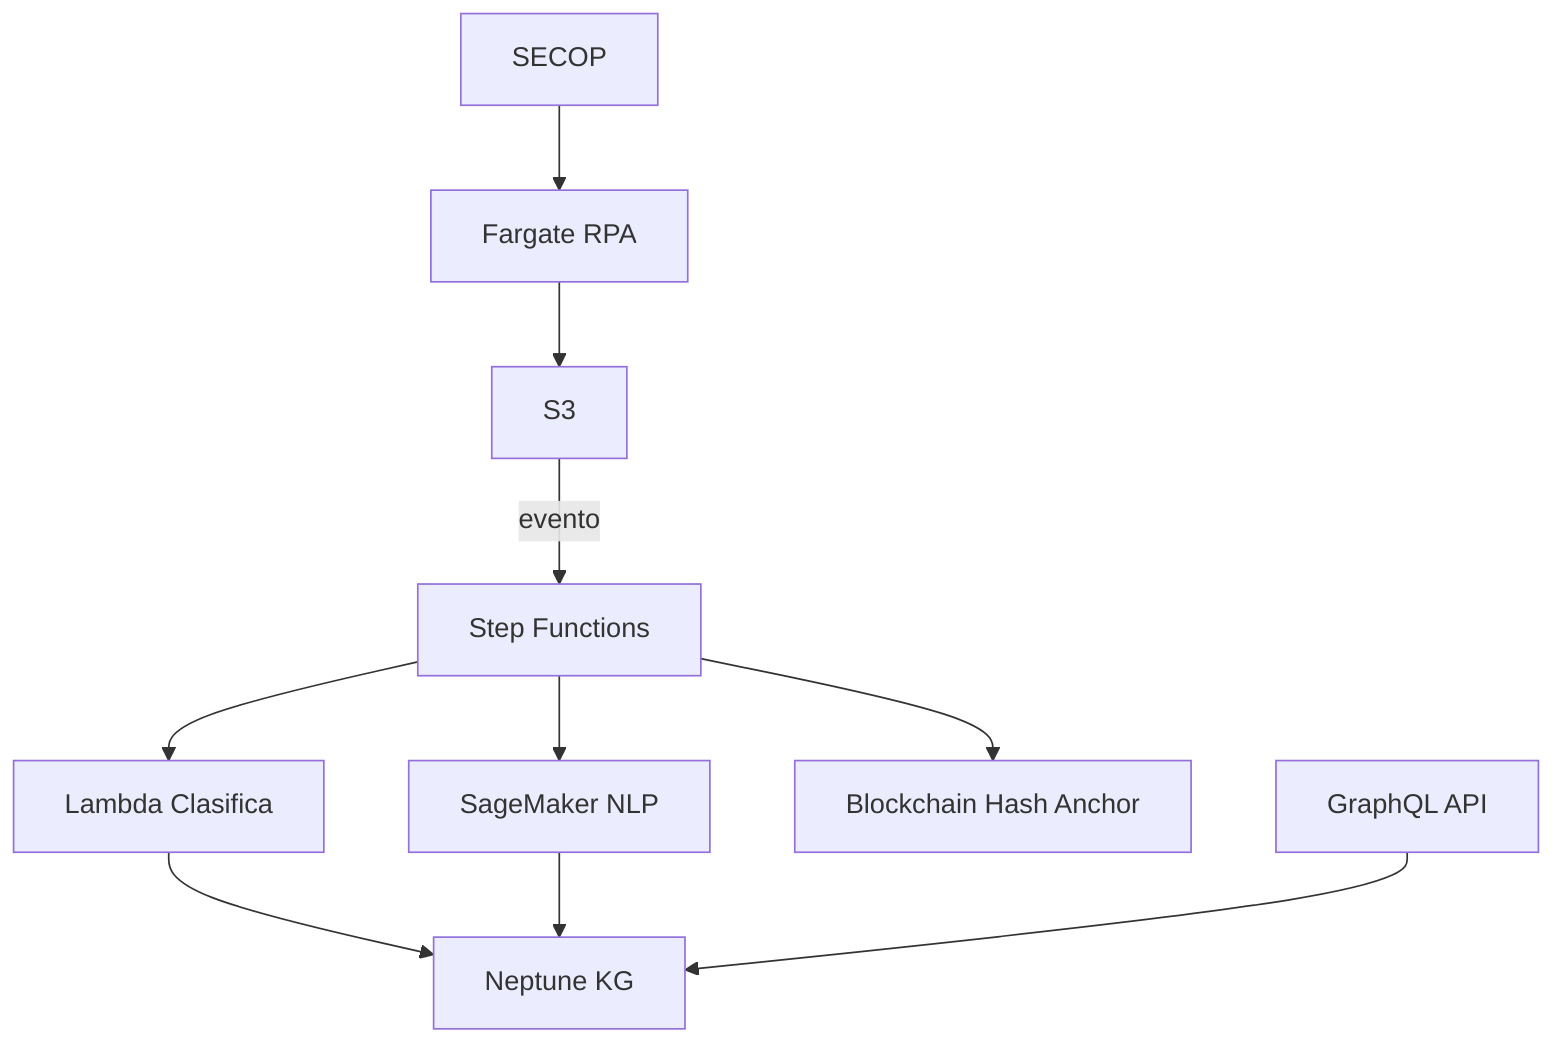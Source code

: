 graph TD
  SECOP-->RPA[Fargate RPA]
  RPA-->S3[S3]
  S3-->|evento|SF[Step Functions]
  SF-->Lambda[Lambda Clasifica]
  SF-->SageMaker[SageMaker NLP]
  Lambda-->Neptune[Neptune KG]
  SageMaker-->Neptune
  SF-->BC[Blockchain Hash Anchor]
  AppSync[GraphQL API]-->Neptune